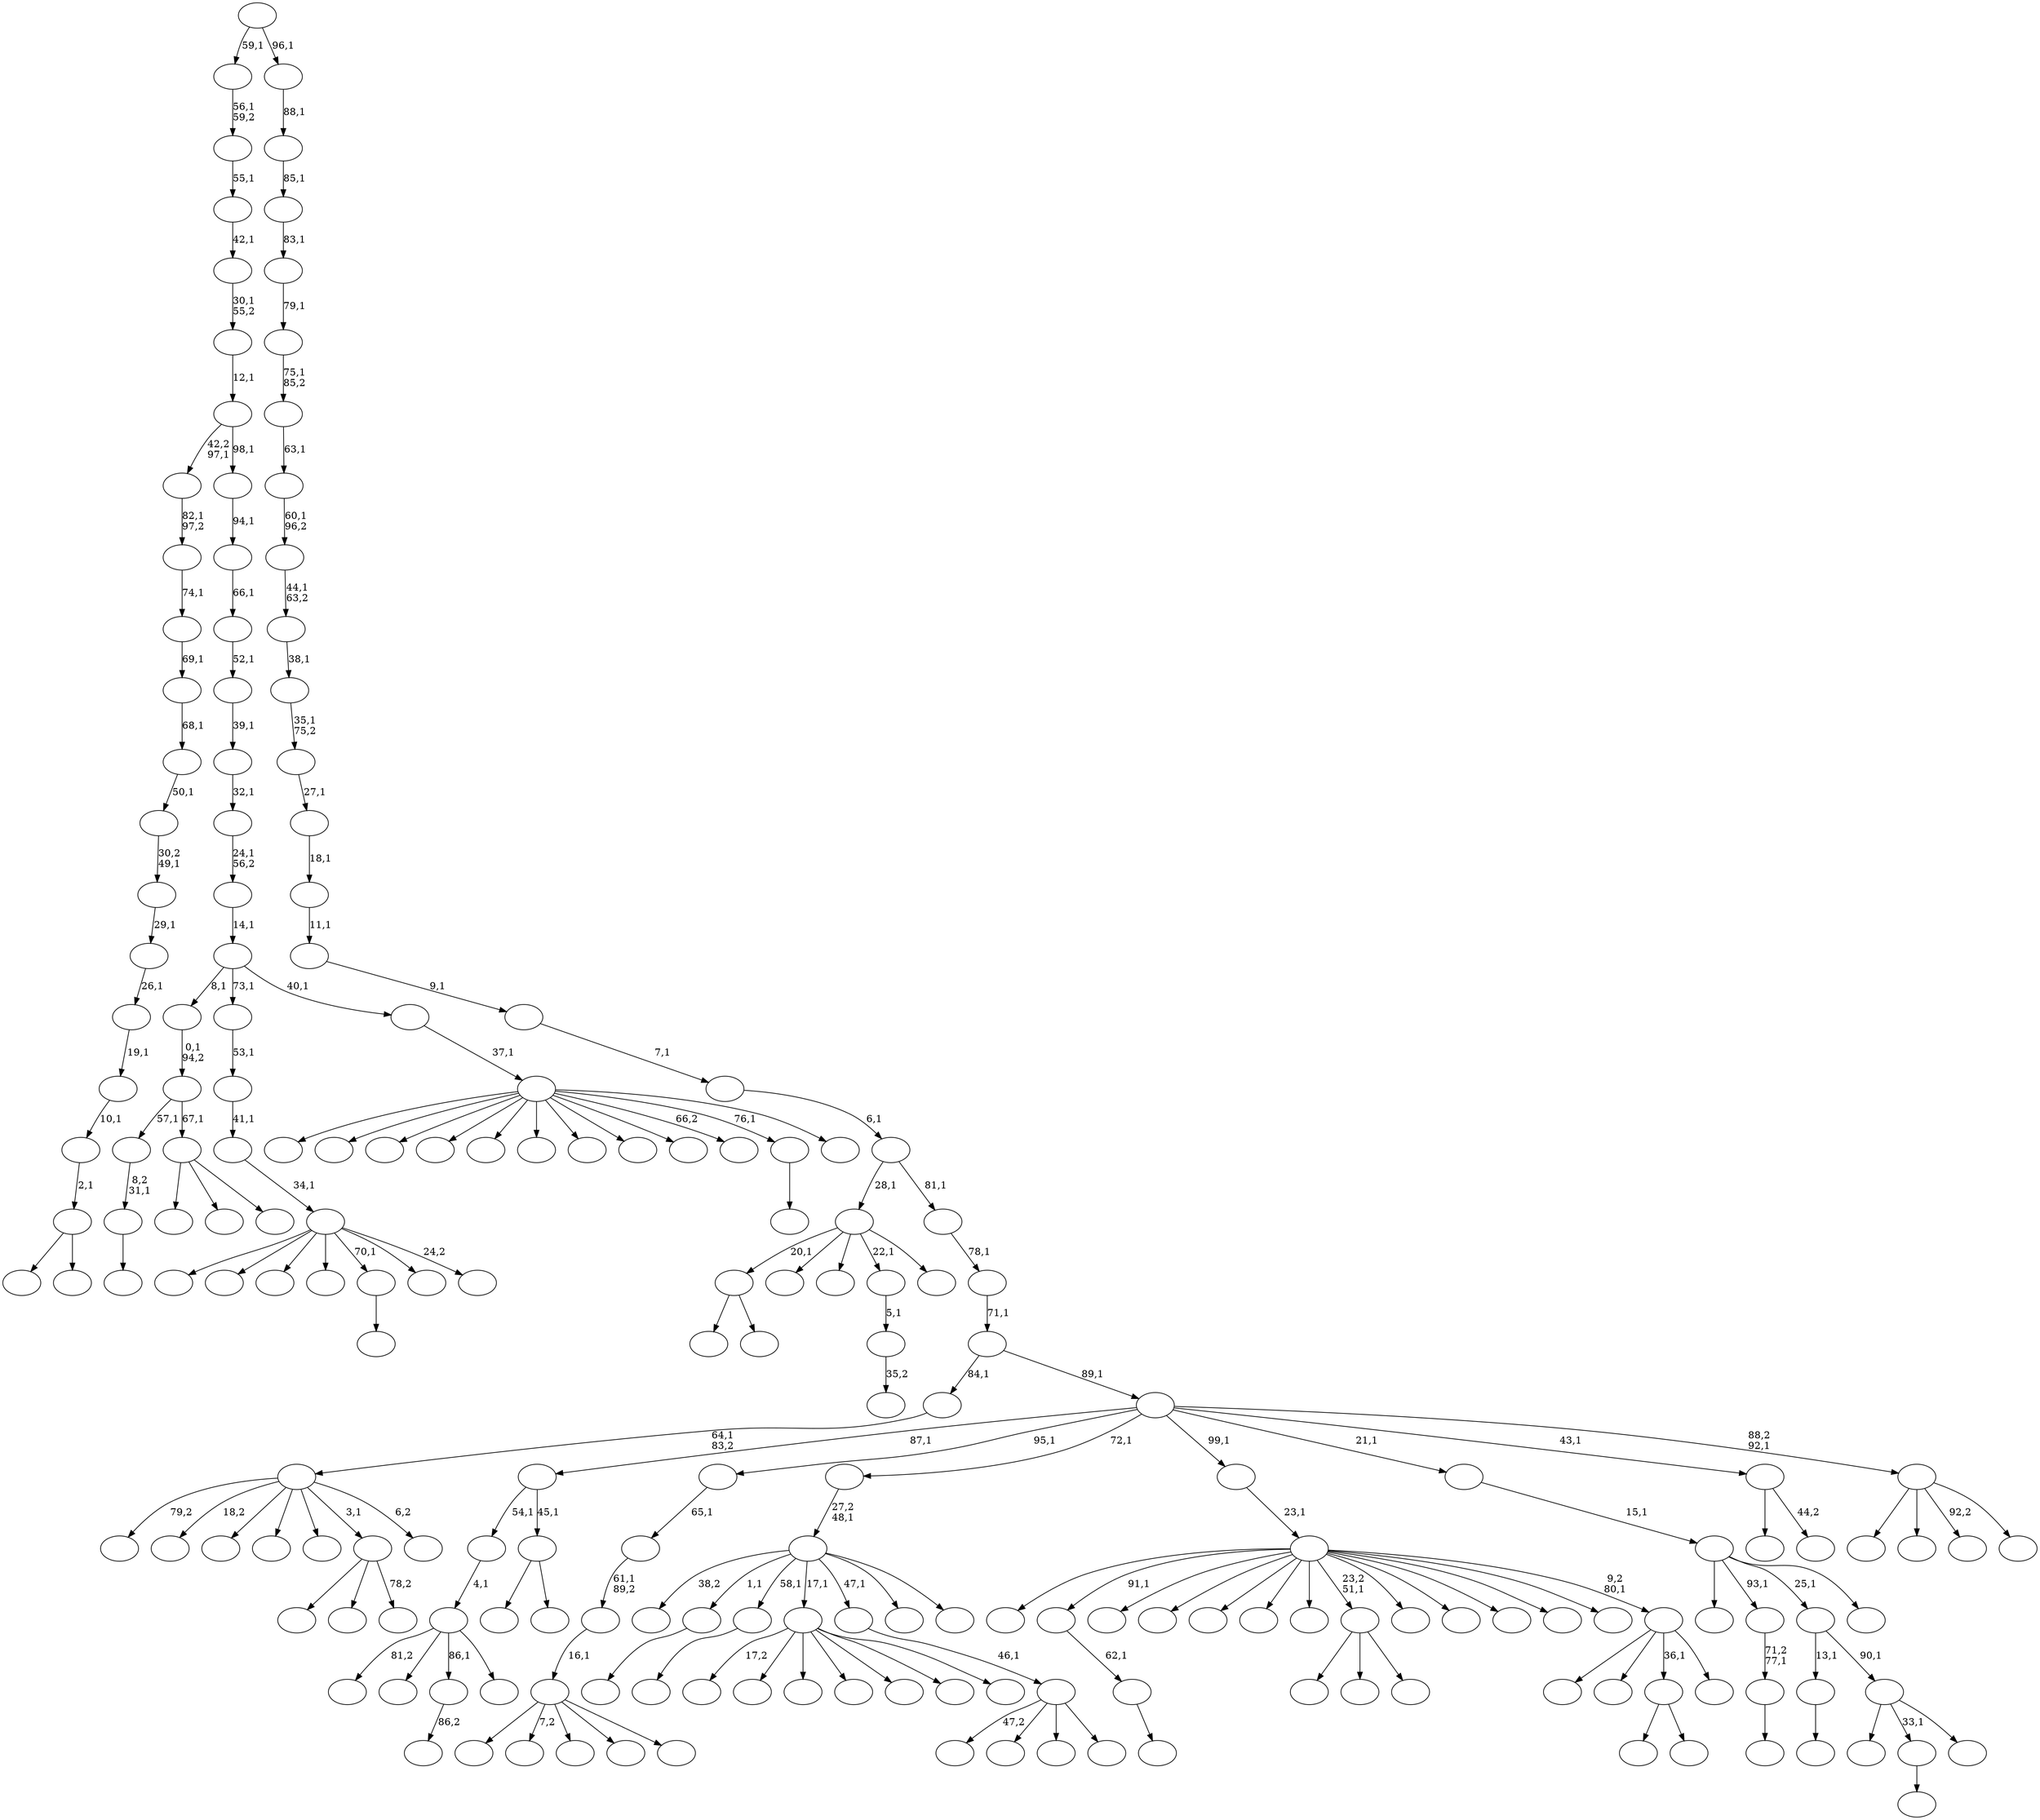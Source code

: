 digraph T {
	200 [label=""]
	199 [label=""]
	198 [label=""]
	197 [label=""]
	196 [label=""]
	195 [label=""]
	194 [label=""]
	193 [label=""]
	192 [label=""]
	191 [label=""]
	190 [label=""]
	189 [label=""]
	188 [label=""]
	187 [label=""]
	186 [label=""]
	185 [label=""]
	184 [label=""]
	183 [label=""]
	182 [label=""]
	181 [label=""]
	180 [label=""]
	179 [label=""]
	178 [label=""]
	177 [label=""]
	176 [label=""]
	175 [label=""]
	174 [label=""]
	173 [label=""]
	172 [label=""]
	171 [label=""]
	170 [label=""]
	169 [label=""]
	168 [label=""]
	167 [label=""]
	166 [label=""]
	165 [label=""]
	164 [label=""]
	163 [label=""]
	162 [label=""]
	161 [label=""]
	160 [label=""]
	159 [label=""]
	158 [label=""]
	157 [label=""]
	156 [label=""]
	155 [label=""]
	154 [label=""]
	153 [label=""]
	152 [label=""]
	151 [label=""]
	150 [label=""]
	149 [label=""]
	148 [label=""]
	147 [label=""]
	146 [label=""]
	145 [label=""]
	144 [label=""]
	143 [label=""]
	142 [label=""]
	141 [label=""]
	140 [label=""]
	139 [label=""]
	138 [label=""]
	137 [label=""]
	136 [label=""]
	135 [label=""]
	134 [label=""]
	133 [label=""]
	132 [label=""]
	131 [label=""]
	130 [label=""]
	129 [label=""]
	128 [label=""]
	127 [label=""]
	126 [label=""]
	125 [label=""]
	124 [label=""]
	123 [label=""]
	122 [label=""]
	121 [label=""]
	120 [label=""]
	119 [label=""]
	118 [label=""]
	117 [label=""]
	116 [label=""]
	115 [label=""]
	114 [label=""]
	113 [label=""]
	112 [label=""]
	111 [label=""]
	110 [label=""]
	109 [label=""]
	108 [label=""]
	107 [label=""]
	106 [label=""]
	105 [label=""]
	104 [label=""]
	103 [label=""]
	102 [label=""]
	101 [label=""]
	100 [label=""]
	99 [label=""]
	98 [label=""]
	97 [label=""]
	96 [label=""]
	95 [label=""]
	94 [label=""]
	93 [label=""]
	92 [label=""]
	91 [label=""]
	90 [label=""]
	89 [label=""]
	88 [label=""]
	87 [label=""]
	86 [label=""]
	85 [label=""]
	84 [label=""]
	83 [label=""]
	82 [label=""]
	81 [label=""]
	80 [label=""]
	79 [label=""]
	78 [label=""]
	77 [label=""]
	76 [label=""]
	75 [label=""]
	74 [label=""]
	73 [label=""]
	72 [label=""]
	71 [label=""]
	70 [label=""]
	69 [label=""]
	68 [label=""]
	67 [label=""]
	66 [label=""]
	65 [label=""]
	64 [label=""]
	63 [label=""]
	62 [label=""]
	61 [label=""]
	60 [label=""]
	59 [label=""]
	58 [label=""]
	57 [label=""]
	56 [label=""]
	55 [label=""]
	54 [label=""]
	53 [label=""]
	52 [label=""]
	51 [label=""]
	50 [label=""]
	49 [label=""]
	48 [label=""]
	47 [label=""]
	46 [label=""]
	45 [label=""]
	44 [label=""]
	43 [label=""]
	42 [label=""]
	41 [label=""]
	40 [label=""]
	39 [label=""]
	38 [label=""]
	37 [label=""]
	36 [label=""]
	35 [label=""]
	34 [label=""]
	33 [label=""]
	32 [label=""]
	31 [label=""]
	30 [label=""]
	29 [label=""]
	28 [label=""]
	27 [label=""]
	26 [label=""]
	25 [label=""]
	24 [label=""]
	23 [label=""]
	22 [label=""]
	21 [label=""]
	20 [label=""]
	19 [label=""]
	18 [label=""]
	17 [label=""]
	16 [label=""]
	15 [label=""]
	14 [label=""]
	13 [label=""]
	12 [label=""]
	11 [label=""]
	10 [label=""]
	9 [label=""]
	8 [label=""]
	7 [label=""]
	6 [label=""]
	5 [label=""]
	4 [label=""]
	3 [label=""]
	2 [label=""]
	1 [label=""]
	0 [label=""]
	195 -> 196 [label=""]
	194 -> 195 [label="8,2\n31,1"]
	180 -> 181 [label="86,2"]
	176 -> 178 [label=""]
	176 -> 177 [label=""]
	171 -> 172 [label=""]
	170 -> 171 [label="71,2\n77,1"]
	167 -> 168 [label=""]
	166 -> 167 [label="62,1"]
	161 -> 192 [label=""]
	161 -> 162 [label=""]
	160 -> 161 [label="2,1"]
	159 -> 160 [label="10,1"]
	158 -> 159 [label="19,1"]
	157 -> 158 [label="26,1"]
	156 -> 157 [label="29,1"]
	155 -> 156 [label="30,2\n49,1"]
	154 -> 155 [label="50,1"]
	153 -> 154 [label="68,1"]
	152 -> 153 [label="69,1"]
	151 -> 152 [label="74,1"]
	150 -> 151 [label="82,1\n97,2"]
	146 -> 147 [label=""]
	142 -> 143 [label=""]
	139 -> 140 [label=""]
	129 -> 130 [label="35,2"]
	128 -> 129 [label="5,1"]
	124 -> 198 [label="81,2"]
	124 -> 197 [label=""]
	124 -> 180 [label="86,1"]
	124 -> 125 [label=""]
	123 -> 124 [label="4,1"]
	117 -> 176 [label="20,1"]
	117 -> 163 [label=""]
	117 -> 137 [label=""]
	117 -> 128 [label="22,1"]
	117 -> 118 [label=""]
	111 -> 112 [label=""]
	108 -> 186 [label=""]
	108 -> 126 [label=""]
	108 -> 109 [label=""]
	104 -> 105 [label=""]
	97 -> 193 [label=""]
	97 -> 119 [label=""]
	97 -> 98 [label=""]
	96 -> 194 [label="57,1"]
	96 -> 97 [label="67,1"]
	95 -> 96 [label="0,1\n94,2"]
	92 -> 175 [label="17,2"]
	92 -> 169 [label=""]
	92 -> 136 [label=""]
	92 -> 131 [label=""]
	92 -> 121 [label=""]
	92 -> 115 [label=""]
	92 -> 93 [label=""]
	88 -> 144 [label="47,2"]
	88 -> 99 [label=""]
	88 -> 90 [label=""]
	88 -> 89 [label=""]
	87 -> 88 [label="46,1"]
	82 -> 188 [label=""]
	82 -> 83 [label=""]
	81 -> 123 [label="54,1"]
	81 -> 82 [label="45,1"]
	77 -> 199 [label=""]
	77 -> 149 [label="7,2"]
	77 -> 134 [label=""]
	77 -> 110 [label=""]
	77 -> 78 [label=""]
	76 -> 77 [label="16,1"]
	75 -> 76 [label="61,1\n89,2"]
	74 -> 75 [label="65,1"]
	72 -> 189 [label=""]
	72 -> 73 [label=""]
	67 -> 68 [label=""]
	65 -> 122 [label=""]
	65 -> 85 [label=""]
	65 -> 66 [label="78,2"]
	62 -> 200 [label=""]
	62 -> 191 [label=""]
	62 -> 190 [label=""]
	62 -> 141 [label=""]
	62 -> 111 [label="70,1"]
	62 -> 79 [label=""]
	62 -> 63 [label="24,2"]
	61 -> 62 [label="34,1"]
	60 -> 61 [label="41,1"]
	59 -> 60 [label="53,1"]
	57 -> 174 [label=""]
	57 -> 173 [label=""]
	57 -> 165 [label=""]
	57 -> 148 [label=""]
	57 -> 138 [label=""]
	57 -> 106 [label=""]
	57 -> 103 [label=""]
	57 -> 102 [label=""]
	57 -> 100 [label=""]
	57 -> 70 [label="66,2"]
	57 -> 67 [label="76,1"]
	57 -> 58 [label=""]
	56 -> 57 [label="37,1"]
	55 -> 95 [label="8,1"]
	55 -> 59 [label="73,1"]
	55 -> 56 [label="40,1"]
	54 -> 55 [label="14,1"]
	53 -> 54 [label="24,1\n56,2"]
	52 -> 53 [label="32,1"]
	51 -> 52 [label="39,1"]
	50 -> 51 [label="52,1"]
	49 -> 50 [label="66,1"]
	48 -> 49 [label="94,1"]
	47 -> 150 [label="42,2\n97,1"]
	47 -> 48 [label="98,1"]
	46 -> 47 [label="12,1"]
	45 -> 46 [label="30,1\n55,2"]
	44 -> 45 [label="42,1"]
	43 -> 44 [label="55,1"]
	42 -> 43 [label="56,1\n59,2"]
	40 -> 164 [label=""]
	40 -> 142 [label="33,1"]
	40 -> 41 [label=""]
	39 -> 104 [label="13,1"]
	39 -> 40 [label="90,1"]
	37 -> 182 [label="38,2"]
	37 -> 146 [label="1,1"]
	37 -> 139 [label="58,1"]
	37 -> 92 [label="17,1"]
	37 -> 87 [label="47,1"]
	37 -> 69 [label=""]
	37 -> 38 [label=""]
	36 -> 37 [label="27,2\n48,1"]
	34 -> 185 [label="79,2"]
	34 -> 183 [label="18,2"]
	34 -> 120 [label=""]
	34 -> 114 [label=""]
	34 -> 101 [label=""]
	34 -> 65 [label="3,1"]
	34 -> 35 [label="6,2"]
	33 -> 34 [label="64,1\n83,2"]
	31 -> 179 [label=""]
	31 -> 127 [label=""]
	31 -> 72 [label="36,1"]
	31 -> 32 [label=""]
	30 -> 187 [label=""]
	30 -> 166 [label="91,1"]
	30 -> 145 [label=""]
	30 -> 135 [label=""]
	30 -> 133 [label=""]
	30 -> 116 [label=""]
	30 -> 113 [label=""]
	30 -> 108 [label="23,2\n51,1"]
	30 -> 107 [label=""]
	30 -> 94 [label=""]
	30 -> 91 [label=""]
	30 -> 86 [label=""]
	30 -> 80 [label=""]
	30 -> 31 [label="9,2\n80,1"]
	29 -> 30 [label="23,1"]
	27 -> 184 [label=""]
	27 -> 170 [label="93,1"]
	27 -> 39 [label="25,1"]
	27 -> 28 [label=""]
	26 -> 27 [label="15,1"]
	24 -> 64 [label=""]
	24 -> 25 [label="44,2"]
	22 -> 132 [label=""]
	22 -> 84 [label=""]
	22 -> 71 [label="92,2"]
	22 -> 23 [label=""]
	21 -> 81 [label="87,1"]
	21 -> 74 [label="95,1"]
	21 -> 36 [label="72,1"]
	21 -> 29 [label="99,1"]
	21 -> 26 [label="21,1"]
	21 -> 24 [label="43,1"]
	21 -> 22 [label="88,2\n92,1"]
	20 -> 33 [label="84,1"]
	20 -> 21 [label="89,1"]
	19 -> 20 [label="71,1"]
	18 -> 19 [label="78,1"]
	17 -> 117 [label="28,1"]
	17 -> 18 [label="81,1"]
	16 -> 17 [label="6,1"]
	15 -> 16 [label="7,1"]
	14 -> 15 [label="9,1"]
	13 -> 14 [label="11,1"]
	12 -> 13 [label="18,1"]
	11 -> 12 [label="27,1"]
	10 -> 11 [label="35,1\n75,2"]
	9 -> 10 [label="38,1"]
	8 -> 9 [label="44,1\n63,2"]
	7 -> 8 [label="60,1\n96,2"]
	6 -> 7 [label="63,1"]
	5 -> 6 [label="75,1\n85,2"]
	4 -> 5 [label="79,1"]
	3 -> 4 [label="83,1"]
	2 -> 3 [label="85,1"]
	1 -> 2 [label="88,1"]
	0 -> 42 [label="59,1"]
	0 -> 1 [label="96,1"]
}
